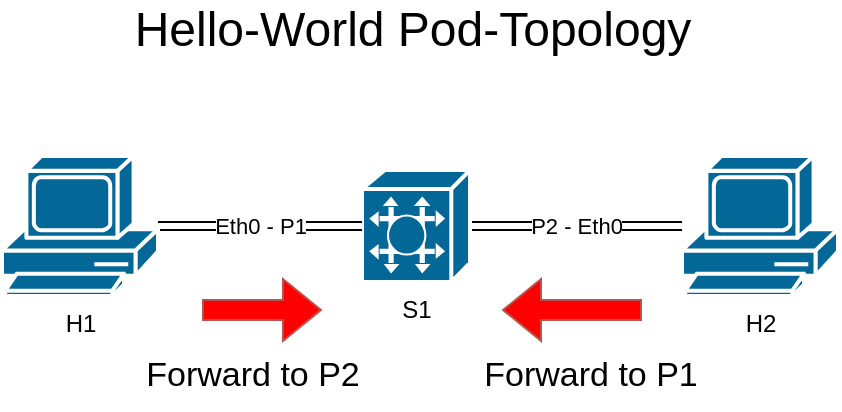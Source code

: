 <mxfile version="17.4.6" type="device"><diagram id="rnybURmsR6k8rIbQReOa" name="Page-1"><mxGraphModel dx="981" dy="519" grid="1" gridSize="10" guides="1" tooltips="1" connect="1" arrows="1" fold="1" page="1" pageScale="1" pageWidth="850" pageHeight="1100" math="0" shadow="0"><root><mxCell id="0"/><mxCell id="1" parent="0"/><mxCell id="x8hDFJ3DgTK03ecUGShV-11" value="P2 - Eth0" style="edgeStyle=orthogonalEdgeStyle;shape=link;rounded=0;orthogonalLoop=1;jettySize=auto;html=1;" parent="1" source="x8hDFJ3DgTK03ecUGShV-1" target="x8hDFJ3DgTK03ecUGShV-5" edge="1"><mxGeometry relative="1" as="geometry"/></mxCell><mxCell id="x8hDFJ3DgTK03ecUGShV-1" value="&lt;div&gt;S1&lt;/div&gt;" style="shape=mxgraph.cisco.switches.programmable_switch;sketch=0;html=1;pointerEvents=1;dashed=0;fillColor=#036897;strokeColor=#ffffff;strokeWidth=2;verticalLabelPosition=bottom;verticalAlign=top;align=center;outlineConnect=0;" parent="1" vertex="1"><mxGeometry x="390" y="420" width="54" height="56" as="geometry"/></mxCell><mxCell id="x8hDFJ3DgTK03ecUGShV-8" value="Eth0 - P1" style="edgeStyle=orthogonalEdgeStyle;shape=link;rounded=0;orthogonalLoop=1;jettySize=auto;html=1;" parent="1" source="x8hDFJ3DgTK03ecUGShV-3" target="x8hDFJ3DgTK03ecUGShV-1" edge="1"><mxGeometry relative="1" as="geometry"/></mxCell><mxCell id="x8hDFJ3DgTK03ecUGShV-3" value="H1" style="shape=mxgraph.cisco.computers_and_peripherals.pc;sketch=0;html=1;pointerEvents=1;dashed=0;fillColor=#036897;strokeColor=#ffffff;strokeWidth=2;verticalLabelPosition=bottom;verticalAlign=top;align=center;outlineConnect=0;" parent="1" vertex="1"><mxGeometry x="210" y="413" width="78" height="70" as="geometry"/></mxCell><mxCell id="x8hDFJ3DgTK03ecUGShV-5" value="H2" style="shape=mxgraph.cisco.computers_and_peripherals.pc;sketch=0;html=1;pointerEvents=1;dashed=0;fillColor=#036897;strokeColor=#ffffff;strokeWidth=2;verticalLabelPosition=bottom;verticalAlign=top;align=center;outlineConnect=0;" parent="1" vertex="1"><mxGeometry x="550" y="413" width="78" height="70" as="geometry"/></mxCell><mxCell id="x8hDFJ3DgTK03ecUGShV-13" value="&lt;font style=&quot;font-size: 24px&quot;&gt;Hello-World Pod-Topology&lt;/font&gt;" style="text;html=1;align=center;verticalAlign=middle;resizable=0;points=[];autosize=1;strokeColor=none;fillColor=none;" parent="1" vertex="1"><mxGeometry x="270" y="340" width="290" height="20" as="geometry"/></mxCell><mxCell id="x8hDFJ3DgTK03ecUGShV-15" value="" style="shape=flexArrow;endArrow=classic;html=1;rounded=0;fontSize=24;fillColor=#FF0000;strokeColor=#b85450;" parent="1" edge="1"><mxGeometry width="50" height="50" relative="1" as="geometry"><mxPoint x="310" y="490" as="sourcePoint"/><mxPoint x="370" y="490" as="targetPoint"/></mxGeometry></mxCell><mxCell id="x8hDFJ3DgTK03ecUGShV-16" value="&lt;font style=&quot;font-size: 17px&quot;&gt;Forward to P2&lt;br&gt;&lt;/font&gt;" style="text;html=1;align=center;verticalAlign=middle;resizable=0;points=[];autosize=1;strokeColor=none;fillColor=none;fontSize=24;" parent="1" vertex="1"><mxGeometry x="275" y="500" width="120" height="40" as="geometry"/></mxCell><mxCell id="dvcTYqgFF3TqFXo8XSa8-1" value="" style="shape=flexArrow;endArrow=classic;html=1;rounded=0;fontSize=24;fillColor=#FF0000;strokeColor=#b85450;" edge="1" parent="1"><mxGeometry width="50" height="50" relative="1" as="geometry"><mxPoint x="530" y="490" as="sourcePoint"/><mxPoint x="460" y="490" as="targetPoint"/></mxGeometry></mxCell><mxCell id="dvcTYqgFF3TqFXo8XSa8-2" value="&lt;font style=&quot;font-size: 17px&quot;&gt;Forward to P1&lt;br&gt;&lt;/font&gt;" style="text;html=1;align=center;verticalAlign=middle;resizable=0;points=[];autosize=1;strokeColor=none;fillColor=none;fontSize=24;" vertex="1" parent="1"><mxGeometry x="444" y="500" width="120" height="40" as="geometry"/></mxCell></root></mxGraphModel></diagram></mxfile>